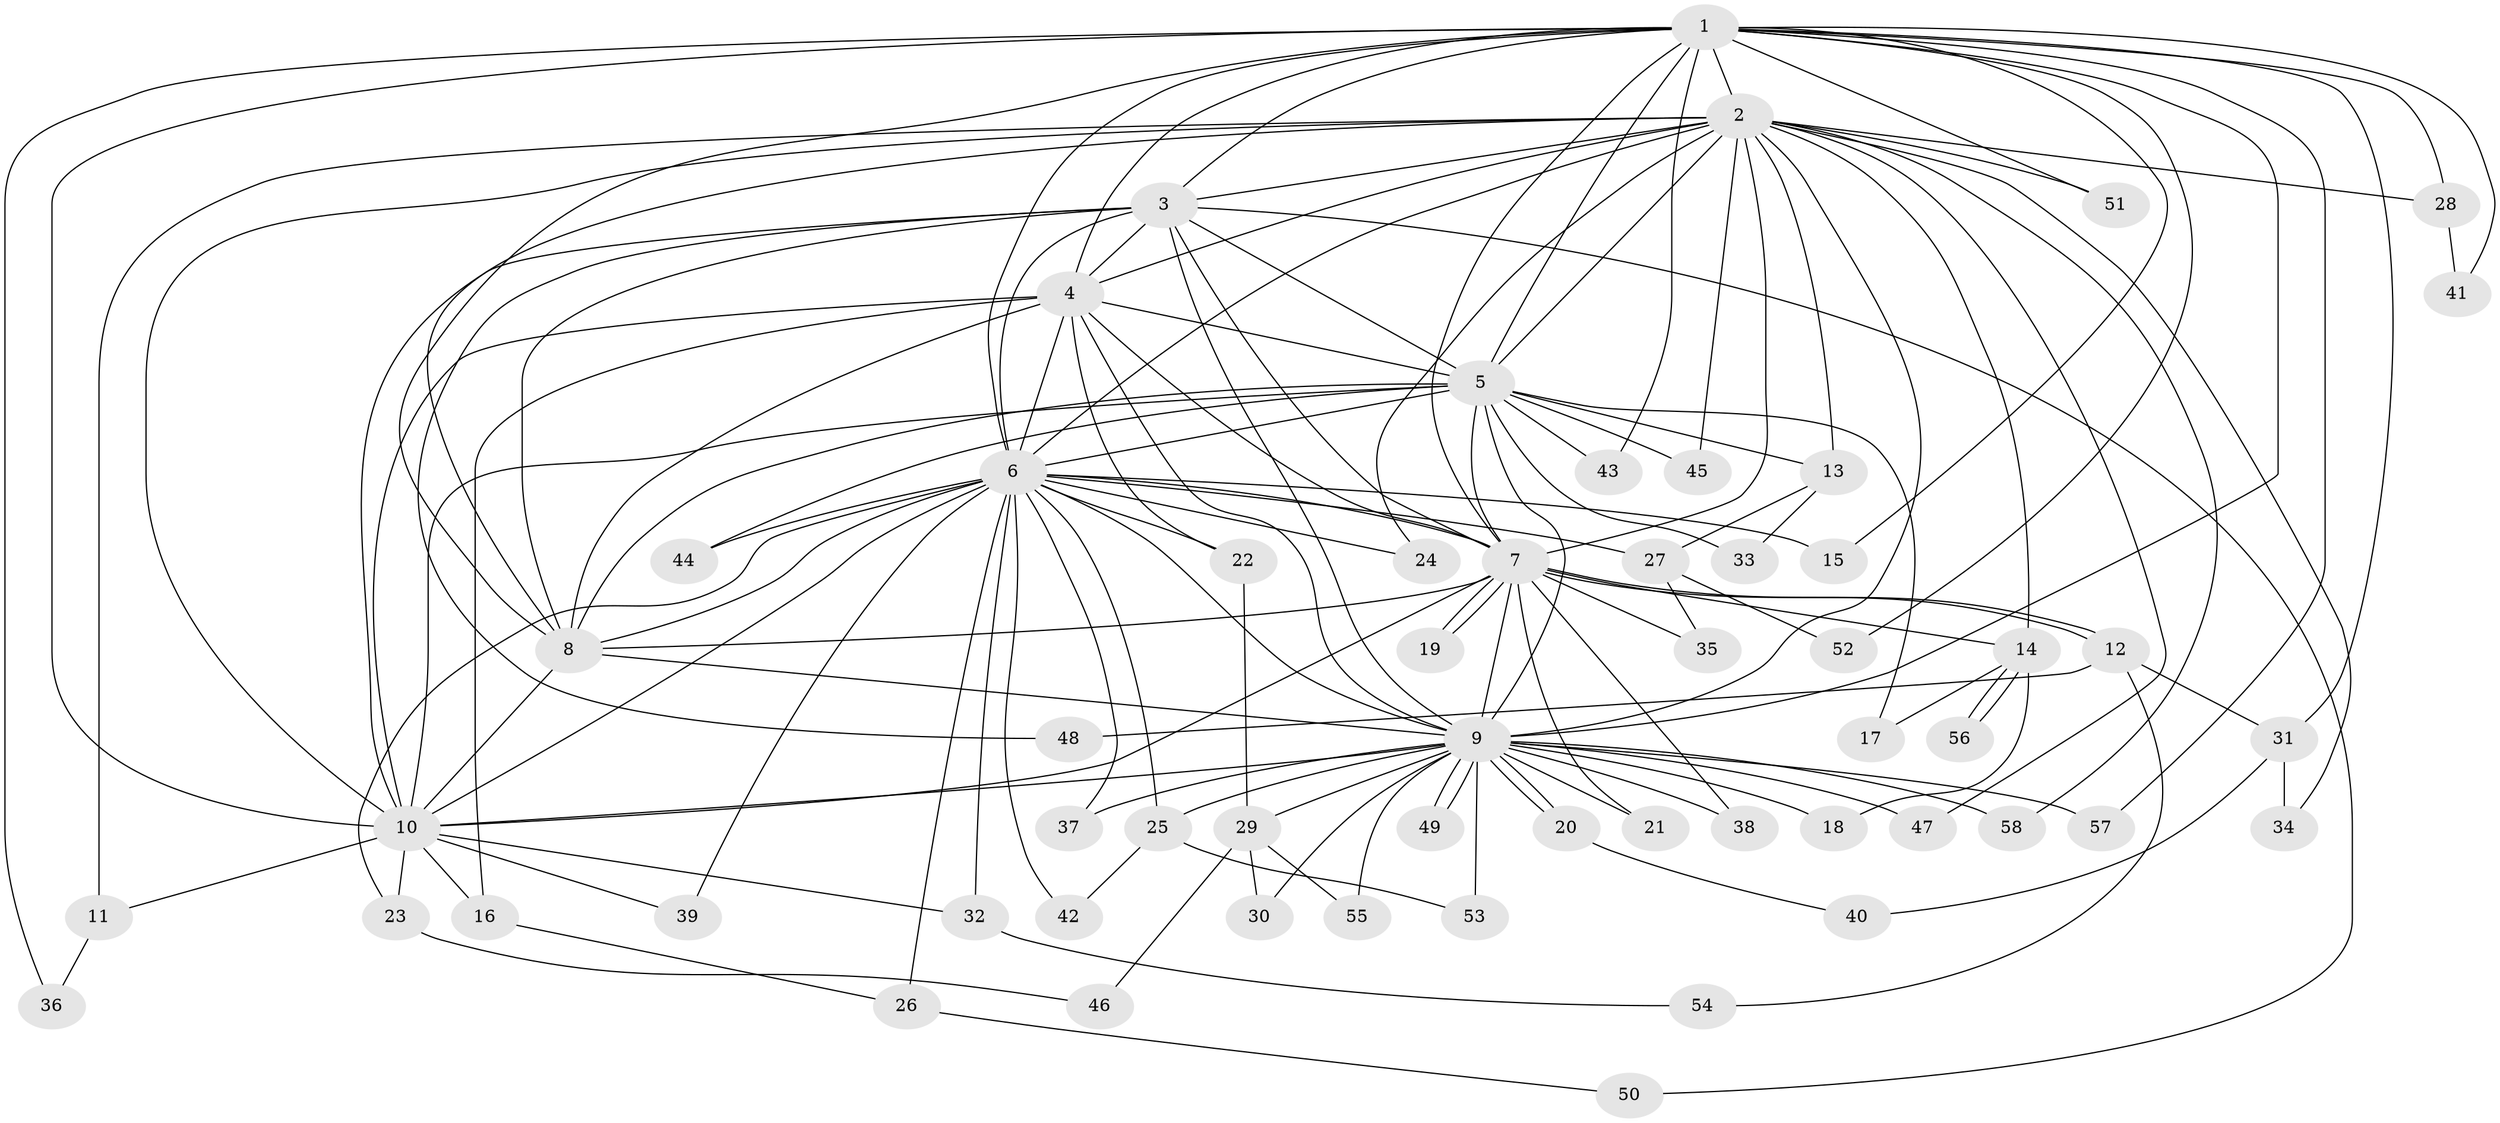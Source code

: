 // Generated by graph-tools (version 1.1) at 2025/14/03/09/25 04:14:10]
// undirected, 58 vertices, 141 edges
graph export_dot {
graph [start="1"]
  node [color=gray90,style=filled];
  1;
  2;
  3;
  4;
  5;
  6;
  7;
  8;
  9;
  10;
  11;
  12;
  13;
  14;
  15;
  16;
  17;
  18;
  19;
  20;
  21;
  22;
  23;
  24;
  25;
  26;
  27;
  28;
  29;
  30;
  31;
  32;
  33;
  34;
  35;
  36;
  37;
  38;
  39;
  40;
  41;
  42;
  43;
  44;
  45;
  46;
  47;
  48;
  49;
  50;
  51;
  52;
  53;
  54;
  55;
  56;
  57;
  58;
  1 -- 2;
  1 -- 3;
  1 -- 4;
  1 -- 5;
  1 -- 6;
  1 -- 7;
  1 -- 8;
  1 -- 9;
  1 -- 10;
  1 -- 15;
  1 -- 28;
  1 -- 31;
  1 -- 36;
  1 -- 41;
  1 -- 43;
  1 -- 51;
  1 -- 52;
  1 -- 57;
  2 -- 3;
  2 -- 4;
  2 -- 5;
  2 -- 6;
  2 -- 7;
  2 -- 8;
  2 -- 9;
  2 -- 10;
  2 -- 11;
  2 -- 13;
  2 -- 14;
  2 -- 24;
  2 -- 28;
  2 -- 34;
  2 -- 45;
  2 -- 47;
  2 -- 51;
  2 -- 58;
  3 -- 4;
  3 -- 5;
  3 -- 6;
  3 -- 7;
  3 -- 8;
  3 -- 9;
  3 -- 10;
  3 -- 48;
  3 -- 50;
  4 -- 5;
  4 -- 6;
  4 -- 7;
  4 -- 8;
  4 -- 9;
  4 -- 10;
  4 -- 16;
  4 -- 22;
  5 -- 6;
  5 -- 7;
  5 -- 8;
  5 -- 9;
  5 -- 10;
  5 -- 13;
  5 -- 17;
  5 -- 33;
  5 -- 43;
  5 -- 44;
  5 -- 45;
  6 -- 7;
  6 -- 8;
  6 -- 9;
  6 -- 10;
  6 -- 15;
  6 -- 22;
  6 -- 23;
  6 -- 24;
  6 -- 25;
  6 -- 26;
  6 -- 27;
  6 -- 32;
  6 -- 37;
  6 -- 39;
  6 -- 42;
  6 -- 44;
  7 -- 8;
  7 -- 9;
  7 -- 10;
  7 -- 12;
  7 -- 12;
  7 -- 14;
  7 -- 19;
  7 -- 19;
  7 -- 21;
  7 -- 35;
  7 -- 38;
  8 -- 9;
  8 -- 10;
  9 -- 10;
  9 -- 18;
  9 -- 20;
  9 -- 20;
  9 -- 21;
  9 -- 25;
  9 -- 29;
  9 -- 30;
  9 -- 37;
  9 -- 38;
  9 -- 47;
  9 -- 49;
  9 -- 49;
  9 -- 53;
  9 -- 55;
  9 -- 57;
  9 -- 58;
  10 -- 11;
  10 -- 16;
  10 -- 23;
  10 -- 32;
  10 -- 39;
  11 -- 36;
  12 -- 31;
  12 -- 48;
  12 -- 54;
  13 -- 27;
  13 -- 33;
  14 -- 17;
  14 -- 18;
  14 -- 56;
  14 -- 56;
  16 -- 26;
  20 -- 40;
  22 -- 29;
  23 -- 46;
  25 -- 42;
  25 -- 53;
  26 -- 50;
  27 -- 35;
  27 -- 52;
  28 -- 41;
  29 -- 30;
  29 -- 46;
  29 -- 55;
  31 -- 34;
  31 -- 40;
  32 -- 54;
}
